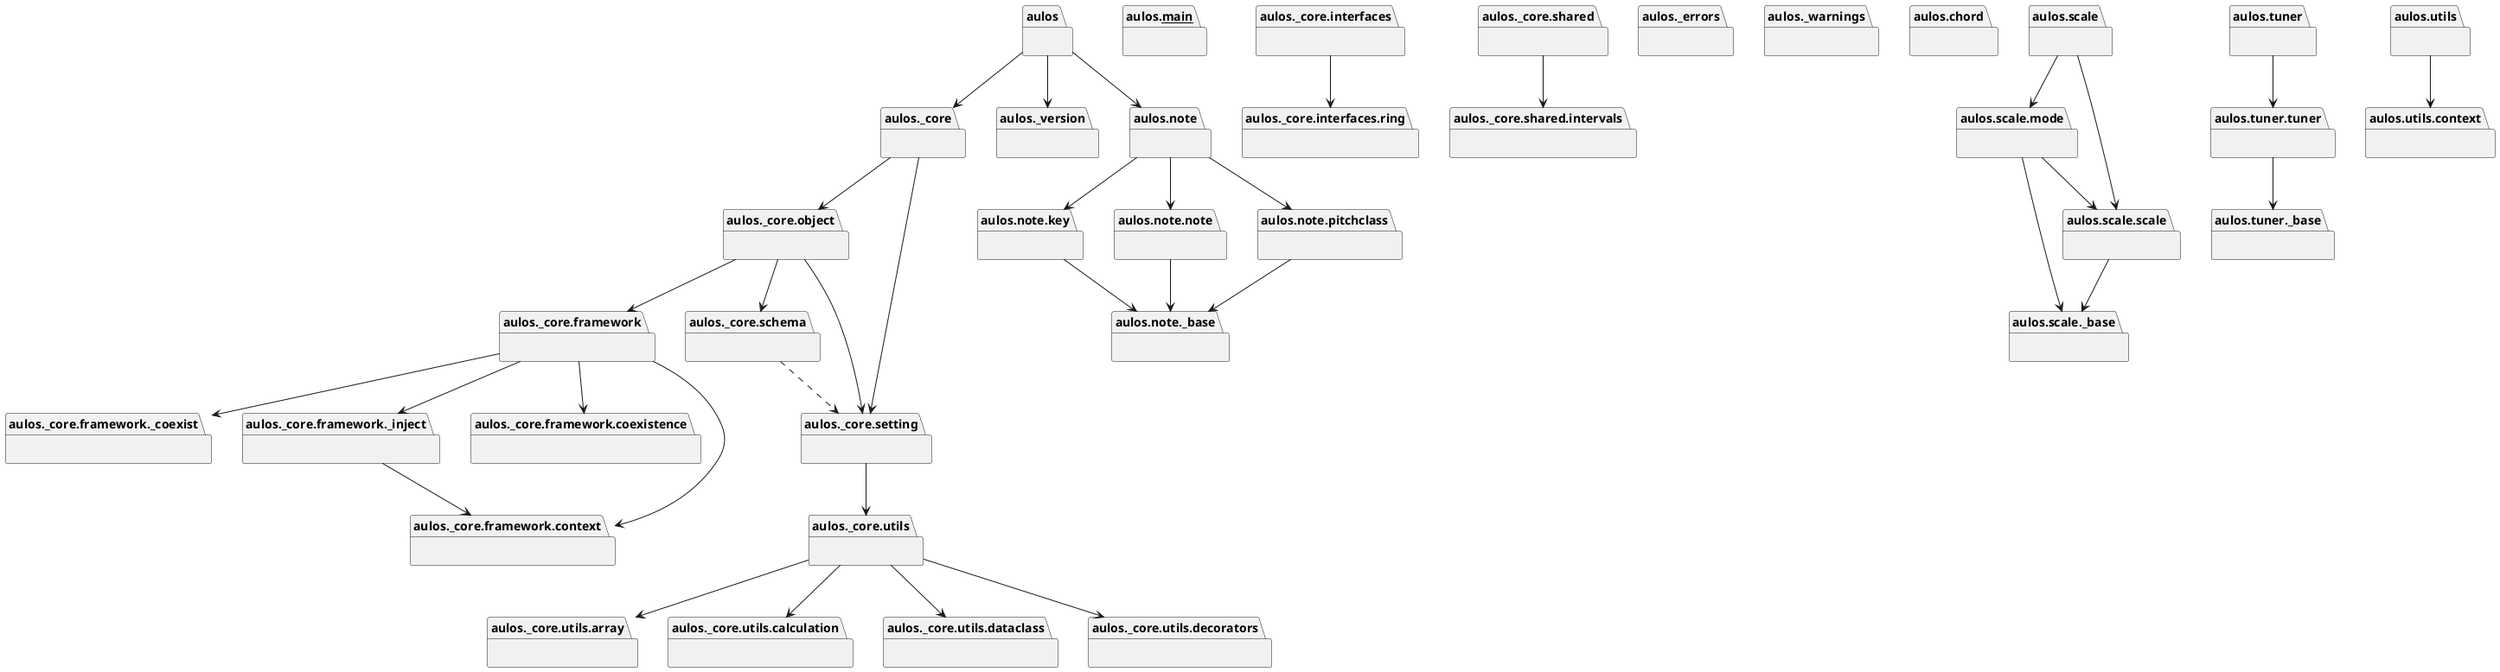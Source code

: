 @startuml packages
set namespaceSeparator none
package "aulos" as aulos {
}
package "aulos.__main__" as aulos.__main__ {
}
package "aulos._core" as aulos._core {
}
package "aulos._core.framework" as aulos._core.framework {
}
package "aulos._core.framework._coexist" as aulos._core.framework._coexist {
}
package "aulos._core.framework._inject" as aulos._core.framework._inject {
}
package "aulos._core.framework.coexistence" as aulos._core.framework.coexistence {
}
package "aulos._core.framework.context" as aulos._core.framework.context {
}
package "aulos._core.interfaces" as aulos._core.interfaces {
}
package "aulos._core.interfaces.ring" as aulos._core.interfaces.ring {
}
package "aulos._core.object" as aulos._core.object {
}
package "aulos._core.schema" as aulos._core.schema {
}
package "aulos._core.setting" as aulos._core.setting {
}
package "aulos._core.shared" as aulos._core.shared {
}
package "aulos._core.shared.intervals" as aulos._core.shared.intervals {
}
package "aulos._core.utils" as aulos._core.utils {
}
package "aulos._core.utils.array" as aulos._core.utils.array {
}
package "aulos._core.utils.calculation" as aulos._core.utils.calculation {
}
package "aulos._core.utils.dataclass" as aulos._core.utils.dataclass {
}
package "aulos._core.utils.decorators" as aulos._core.utils.decorators {
}
package "aulos._errors" as aulos._errors {
}
package "aulos._version" as aulos._version {
}
package "aulos._warnings" as aulos._warnings {
}
package "aulos.chord" as aulos.chord {
}
package "aulos.note" as aulos.note {
}
package "aulos.note._base" as aulos.note._base {
}
package "aulos.note.key" as aulos.note.key {
}
package "aulos.note.note" as aulos.note.note {
}
package "aulos.note.pitchclass" as aulos.note.pitchclass {
}
package "aulos.scale" as aulos.scale {
}
package "aulos.scale._base" as aulos.scale._base {
}
package "aulos.scale.mode" as aulos.scale.mode {
}
package "aulos.scale.scale" as aulos.scale.scale {
}
package "aulos.tuner" as aulos.tuner {
}
package "aulos.tuner._base" as aulos.tuner._base {
}
package "aulos.tuner.tuner" as aulos.tuner.tuner {
}
package "aulos.utils" as aulos.utils {
}
package "aulos.utils.context" as aulos.utils.context {
}
aulos --> aulos._core
aulos --> aulos._version
aulos --> aulos.note
aulos._core --> aulos._core.object
aulos._core --> aulos._core.setting
aulos._core.framework --> aulos._core.framework._coexist
aulos._core.framework --> aulos._core.framework._inject
aulos._core.framework --> aulos._core.framework.coexistence
aulos._core.framework --> aulos._core.framework.context
aulos._core.framework._inject --> aulos._core.framework.context
aulos._core.interfaces --> aulos._core.interfaces.ring
aulos._core.object --> aulos._core.framework
aulos._core.object --> aulos._core.schema
aulos._core.object --> aulos._core.setting
aulos._core.setting --> aulos._core.utils
aulos._core.shared --> aulos._core.shared.intervals
aulos._core.utils --> aulos._core.utils.array
aulos._core.utils --> aulos._core.utils.calculation
aulos._core.utils --> aulos._core.utils.dataclass
aulos._core.utils --> aulos._core.utils.decorators
aulos.note --> aulos.note.key
aulos.note --> aulos.note.note
aulos.note --> aulos.note.pitchclass
aulos.note.key --> aulos.note._base
aulos.note.note --> aulos.note._base
aulos.note.pitchclass --> aulos.note._base
aulos.scale --> aulos.scale.mode
aulos.scale --> aulos.scale.scale
aulos.scale.mode --> aulos.scale._base
aulos.scale.mode --> aulos.scale.scale
aulos.scale.scale --> aulos.scale._base
aulos.tuner --> aulos.tuner.tuner
aulos.tuner.tuner --> aulos.tuner._base
aulos.utils --> aulos.utils.context
aulos._core.schema ..> aulos._core.setting
@enduml
